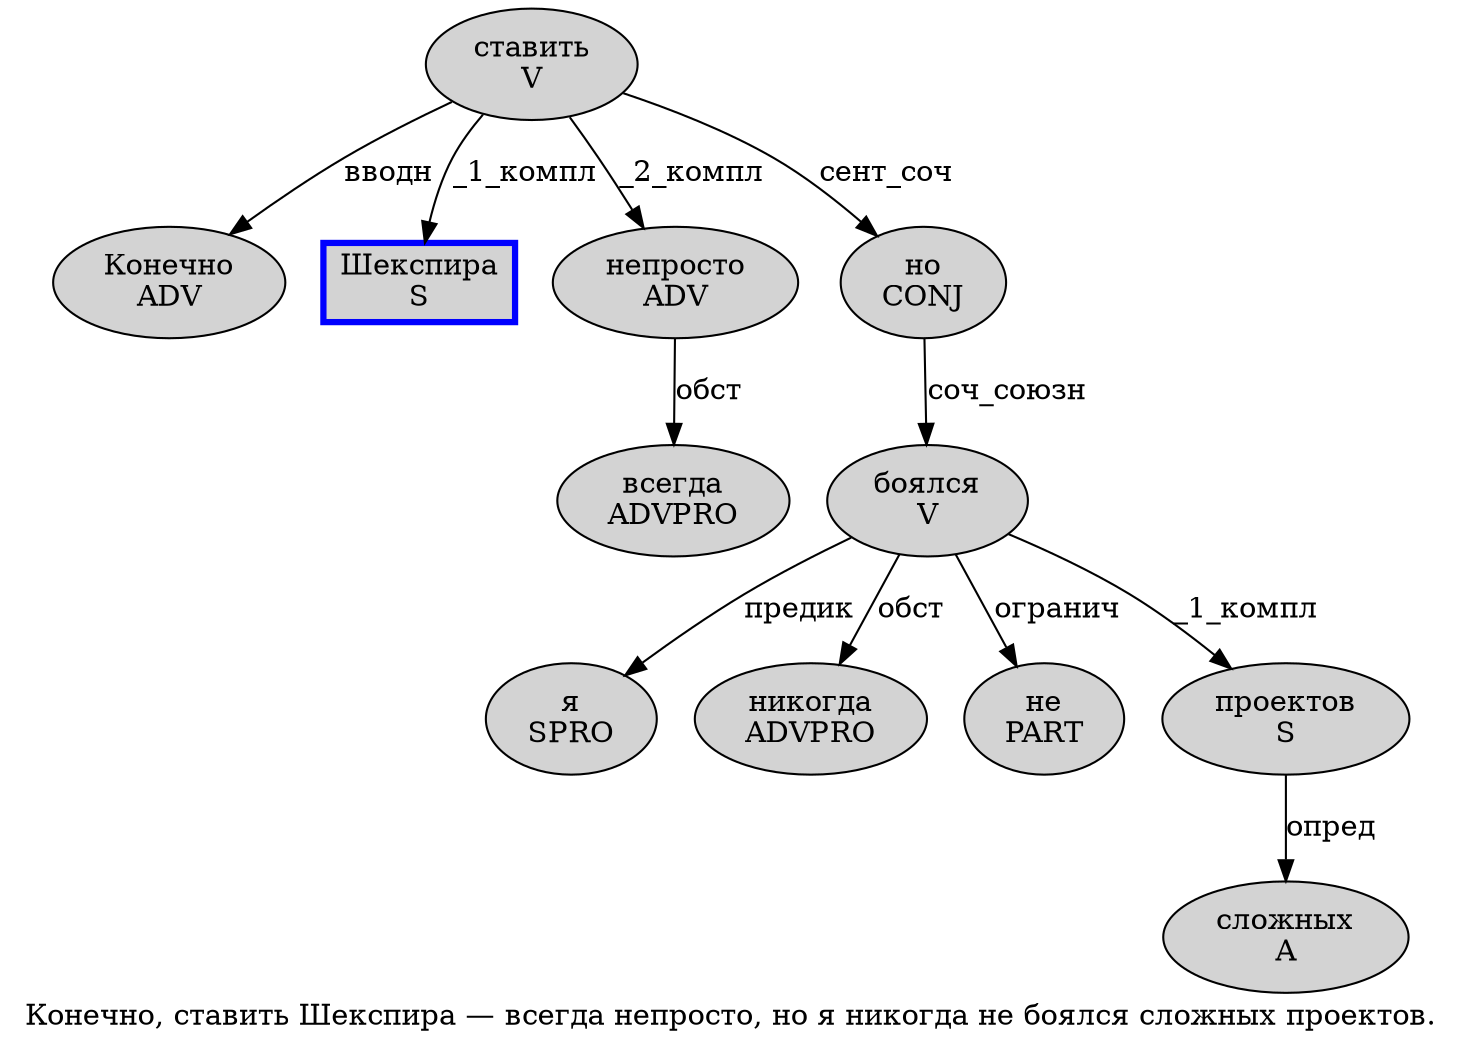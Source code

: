 digraph SENTENCE_227 {
	graph [label="Конечно, ставить Шекспира — всегда непросто, но я никогда не боялся сложных проектов."]
	node [style=filled]
		0 [label="Конечно
ADV" color="" fillcolor=lightgray penwidth=1 shape=ellipse]
		2 [label="ставить
V" color="" fillcolor=lightgray penwidth=1 shape=ellipse]
		3 [label="Шекспира
S" color=blue fillcolor=lightgray penwidth=3 shape=box]
		5 [label="всегда
ADVPRO" color="" fillcolor=lightgray penwidth=1 shape=ellipse]
		6 [label="непросто
ADV" color="" fillcolor=lightgray penwidth=1 shape=ellipse]
		8 [label="но
CONJ" color="" fillcolor=lightgray penwidth=1 shape=ellipse]
		9 [label="я
SPRO" color="" fillcolor=lightgray penwidth=1 shape=ellipse]
		10 [label="никогда
ADVPRO" color="" fillcolor=lightgray penwidth=1 shape=ellipse]
		11 [label="не
PART" color="" fillcolor=lightgray penwidth=1 shape=ellipse]
		12 [label="боялся
V" color="" fillcolor=lightgray penwidth=1 shape=ellipse]
		13 [label="сложных
A" color="" fillcolor=lightgray penwidth=1 shape=ellipse]
		14 [label="проектов
S" color="" fillcolor=lightgray penwidth=1 shape=ellipse]
			8 -> 12 [label="соч_союзн"]
			14 -> 13 [label="опред"]
			6 -> 5 [label="обст"]
			12 -> 9 [label="предик"]
			12 -> 10 [label="обст"]
			12 -> 11 [label="огранич"]
			12 -> 14 [label="_1_компл"]
			2 -> 0 [label="вводн"]
			2 -> 3 [label="_1_компл"]
			2 -> 6 [label="_2_компл"]
			2 -> 8 [label="сент_соч"]
}